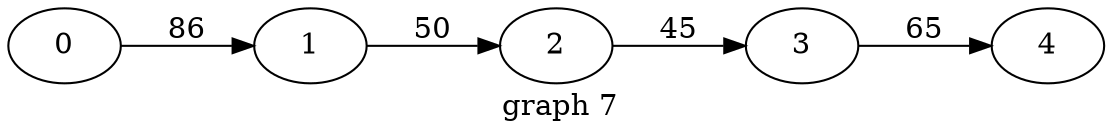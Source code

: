 digraph g{

rankdir = LR
0 -> 1 [label = " 86 "];
1 -> 2 [label = " 50 "];
2 -> 3 [label = " 45 "];
3 -> 4 [label = " 65 "];

label = " graph 7"
}
